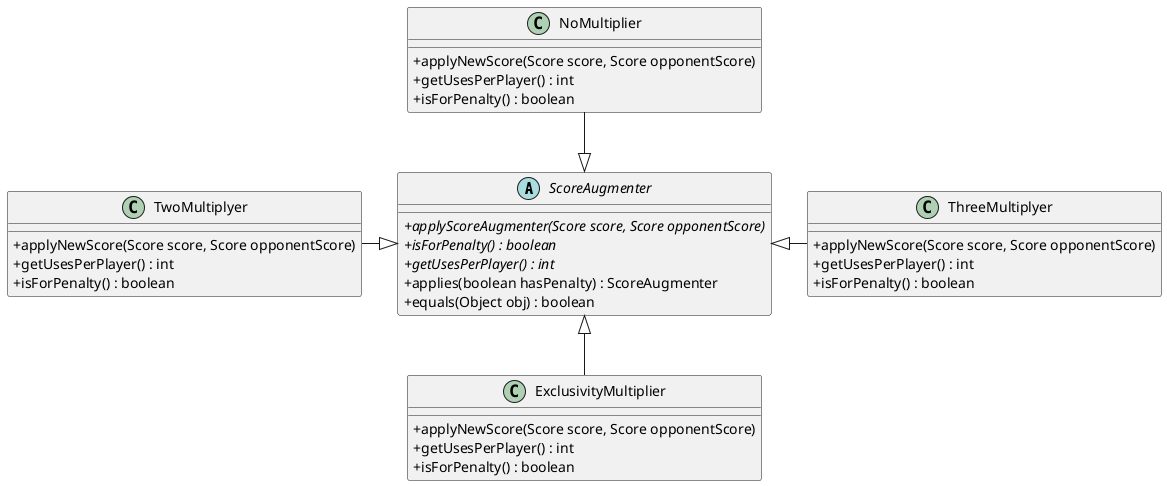 @startuml DiagramaUML-DetalleAugmentation-TP2

skinparam classAttributeIconSize 0

abstract ScoreAugmenter{
    + {abstract}applyScoreAugmenter(Score score, Score opponentScore)
    + {abstract}isForPenalty() : boolean
    + {abstract}getUsesPerPlayer() : int
    + applies(boolean hasPenalty) : ScoreAugmenter
    + equals(Object obj) : boolean
}

class ThreeMultiplyer{
    + applyNewScore(Score score, Score opponentScore)
    + getUsesPerPlayer() : int
    + isForPenalty() : boolean
}

class TwoMultiplyer{
    + applyNewScore(Score score, Score opponentScore)
    + getUsesPerPlayer() : int
    + isForPenalty() : boolean
}

class ExclusivityMultiplier{
    + applyNewScore(Score score, Score opponentScore)
    + getUsesPerPlayer() : int
    + isForPenalty() : boolean
}

class NoMultiplier{
    + applyNewScore(Score score, Score opponentScore)
    + getUsesPerPlayer() : int
    + isForPenalty() : boolean
}


ThreeMultiplyer --left|> ScoreAugmenter
TwoMultiplyer --right|> ScoreAugmenter
NoMultiplier --down|> ScoreAugmenter

ExclusivityMultiplier --up|> ScoreAugmenter

@enduml